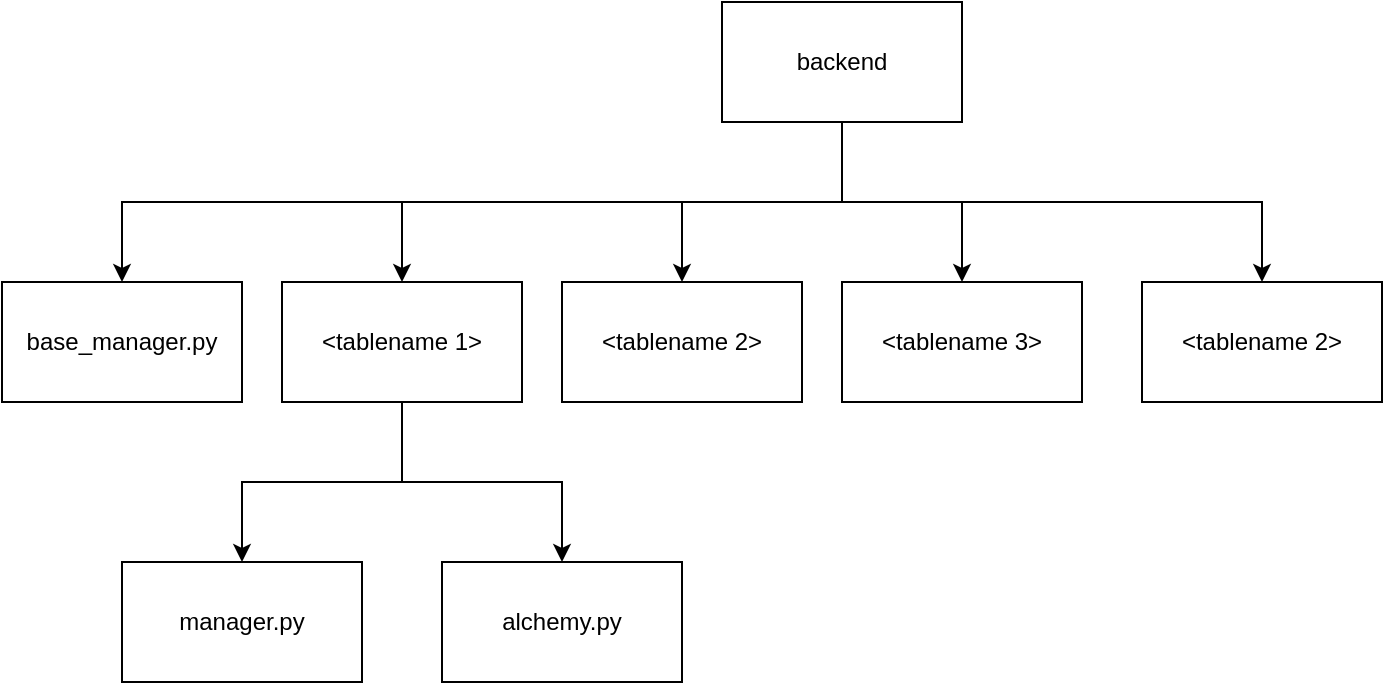 <mxfile version="16.4.5" type="github">
  <diagram id="6_-bRJjwJDpoPKHW9-ax" name="Page-1">
    <mxGraphModel dx="1422" dy="786" grid="1" gridSize="10" guides="1" tooltips="1" connect="1" arrows="1" fold="1" page="1" pageScale="1" pageWidth="827" pageHeight="1169" math="0" shadow="0">
      <root>
        <mxCell id="0" />
        <mxCell id="1" parent="0" />
        <mxCell id="WJ67TAGHBgBwQWN77VL1-5" style="edgeStyle=orthogonalEdgeStyle;rounded=0;orthogonalLoop=1;jettySize=auto;html=1;exitX=0.5;exitY=1;exitDx=0;exitDy=0;entryX=0.5;entryY=0;entryDx=0;entryDy=0;" edge="1" parent="1" source="WJ67TAGHBgBwQWN77VL1-1" target="WJ67TAGHBgBwQWN77VL1-4">
          <mxGeometry relative="1" as="geometry" />
        </mxCell>
        <mxCell id="WJ67TAGHBgBwQWN77VL1-6" style="edgeStyle=orthogonalEdgeStyle;rounded=0;orthogonalLoop=1;jettySize=auto;html=1;exitX=0.5;exitY=1;exitDx=0;exitDy=0;entryX=0.5;entryY=0;entryDx=0;entryDy=0;" edge="1" parent="1" source="WJ67TAGHBgBwQWN77VL1-1" target="WJ67TAGHBgBwQWN77VL1-2">
          <mxGeometry relative="1" as="geometry" />
        </mxCell>
        <mxCell id="WJ67TAGHBgBwQWN77VL1-8" style="edgeStyle=orthogonalEdgeStyle;rounded=0;orthogonalLoop=1;jettySize=auto;html=1;exitX=0.5;exitY=1;exitDx=0;exitDy=0;entryX=0.5;entryY=0;entryDx=0;entryDy=0;" edge="1" parent="1" source="WJ67TAGHBgBwQWN77VL1-1" target="WJ67TAGHBgBwQWN77VL1-7">
          <mxGeometry relative="1" as="geometry" />
        </mxCell>
        <mxCell id="WJ67TAGHBgBwQWN77VL1-10" style="edgeStyle=orthogonalEdgeStyle;rounded=0;orthogonalLoop=1;jettySize=auto;html=1;exitX=0.5;exitY=1;exitDx=0;exitDy=0;entryX=0.5;entryY=0;entryDx=0;entryDy=0;" edge="1" parent="1" source="WJ67TAGHBgBwQWN77VL1-1" target="WJ67TAGHBgBwQWN77VL1-9">
          <mxGeometry relative="1" as="geometry" />
        </mxCell>
        <mxCell id="WJ67TAGHBgBwQWN77VL1-16" style="edgeStyle=orthogonalEdgeStyle;rounded=0;orthogonalLoop=1;jettySize=auto;html=1;exitX=0.5;exitY=1;exitDx=0;exitDy=0;entryX=0.5;entryY=0;entryDx=0;entryDy=0;" edge="1" parent="1" source="WJ67TAGHBgBwQWN77VL1-1" target="WJ67TAGHBgBwQWN77VL1-15">
          <mxGeometry relative="1" as="geometry" />
        </mxCell>
        <mxCell id="WJ67TAGHBgBwQWN77VL1-1" value="backend" style="rounded=0;whiteSpace=wrap;html=1;" vertex="1" parent="1">
          <mxGeometry x="470" y="80" width="120" height="60" as="geometry" />
        </mxCell>
        <mxCell id="WJ67TAGHBgBwQWN77VL1-12" style="edgeStyle=orthogonalEdgeStyle;rounded=0;orthogonalLoop=1;jettySize=auto;html=1;exitX=0.5;exitY=1;exitDx=0;exitDy=0;entryX=0.5;entryY=0;entryDx=0;entryDy=0;" edge="1" parent="1" source="WJ67TAGHBgBwQWN77VL1-2" target="WJ67TAGHBgBwQWN77VL1-11">
          <mxGeometry relative="1" as="geometry" />
        </mxCell>
        <mxCell id="WJ67TAGHBgBwQWN77VL1-14" style="edgeStyle=orthogonalEdgeStyle;rounded=0;orthogonalLoop=1;jettySize=auto;html=1;exitX=0.5;exitY=1;exitDx=0;exitDy=0;entryX=0.5;entryY=0;entryDx=0;entryDy=0;" edge="1" parent="1" source="WJ67TAGHBgBwQWN77VL1-2" target="WJ67TAGHBgBwQWN77VL1-13">
          <mxGeometry relative="1" as="geometry" />
        </mxCell>
        <mxCell id="WJ67TAGHBgBwQWN77VL1-2" value="&amp;lt;tablename 1&amp;gt;" style="rounded=0;whiteSpace=wrap;html=1;" vertex="1" parent="1">
          <mxGeometry x="250" y="220" width="120" height="60" as="geometry" />
        </mxCell>
        <mxCell id="WJ67TAGHBgBwQWN77VL1-4" value="&amp;lt;tablename 2&amp;gt;" style="rounded=0;whiteSpace=wrap;html=1;" vertex="1" parent="1">
          <mxGeometry x="390" y="220" width="120" height="60" as="geometry" />
        </mxCell>
        <mxCell id="WJ67TAGHBgBwQWN77VL1-7" value="&amp;lt;tablename 3&amp;gt;" style="rounded=0;whiteSpace=wrap;html=1;" vertex="1" parent="1">
          <mxGeometry x="530" y="220" width="120" height="60" as="geometry" />
        </mxCell>
        <mxCell id="WJ67TAGHBgBwQWN77VL1-9" value="&amp;lt;tablename 2&amp;gt;" style="rounded=0;whiteSpace=wrap;html=1;" vertex="1" parent="1">
          <mxGeometry x="680" y="220" width="120" height="60" as="geometry" />
        </mxCell>
        <mxCell id="WJ67TAGHBgBwQWN77VL1-11" value="alchemy.py" style="rounded=0;whiteSpace=wrap;html=1;" vertex="1" parent="1">
          <mxGeometry x="330" y="360" width="120" height="60" as="geometry" />
        </mxCell>
        <mxCell id="WJ67TAGHBgBwQWN77VL1-13" value="manager.py" style="rounded=0;whiteSpace=wrap;html=1;" vertex="1" parent="1">
          <mxGeometry x="170" y="360" width="120" height="60" as="geometry" />
        </mxCell>
        <mxCell id="WJ67TAGHBgBwQWN77VL1-15" value="base_manager.py" style="rounded=0;whiteSpace=wrap;html=1;" vertex="1" parent="1">
          <mxGeometry x="110" y="220" width="120" height="60" as="geometry" />
        </mxCell>
      </root>
    </mxGraphModel>
  </diagram>
</mxfile>
